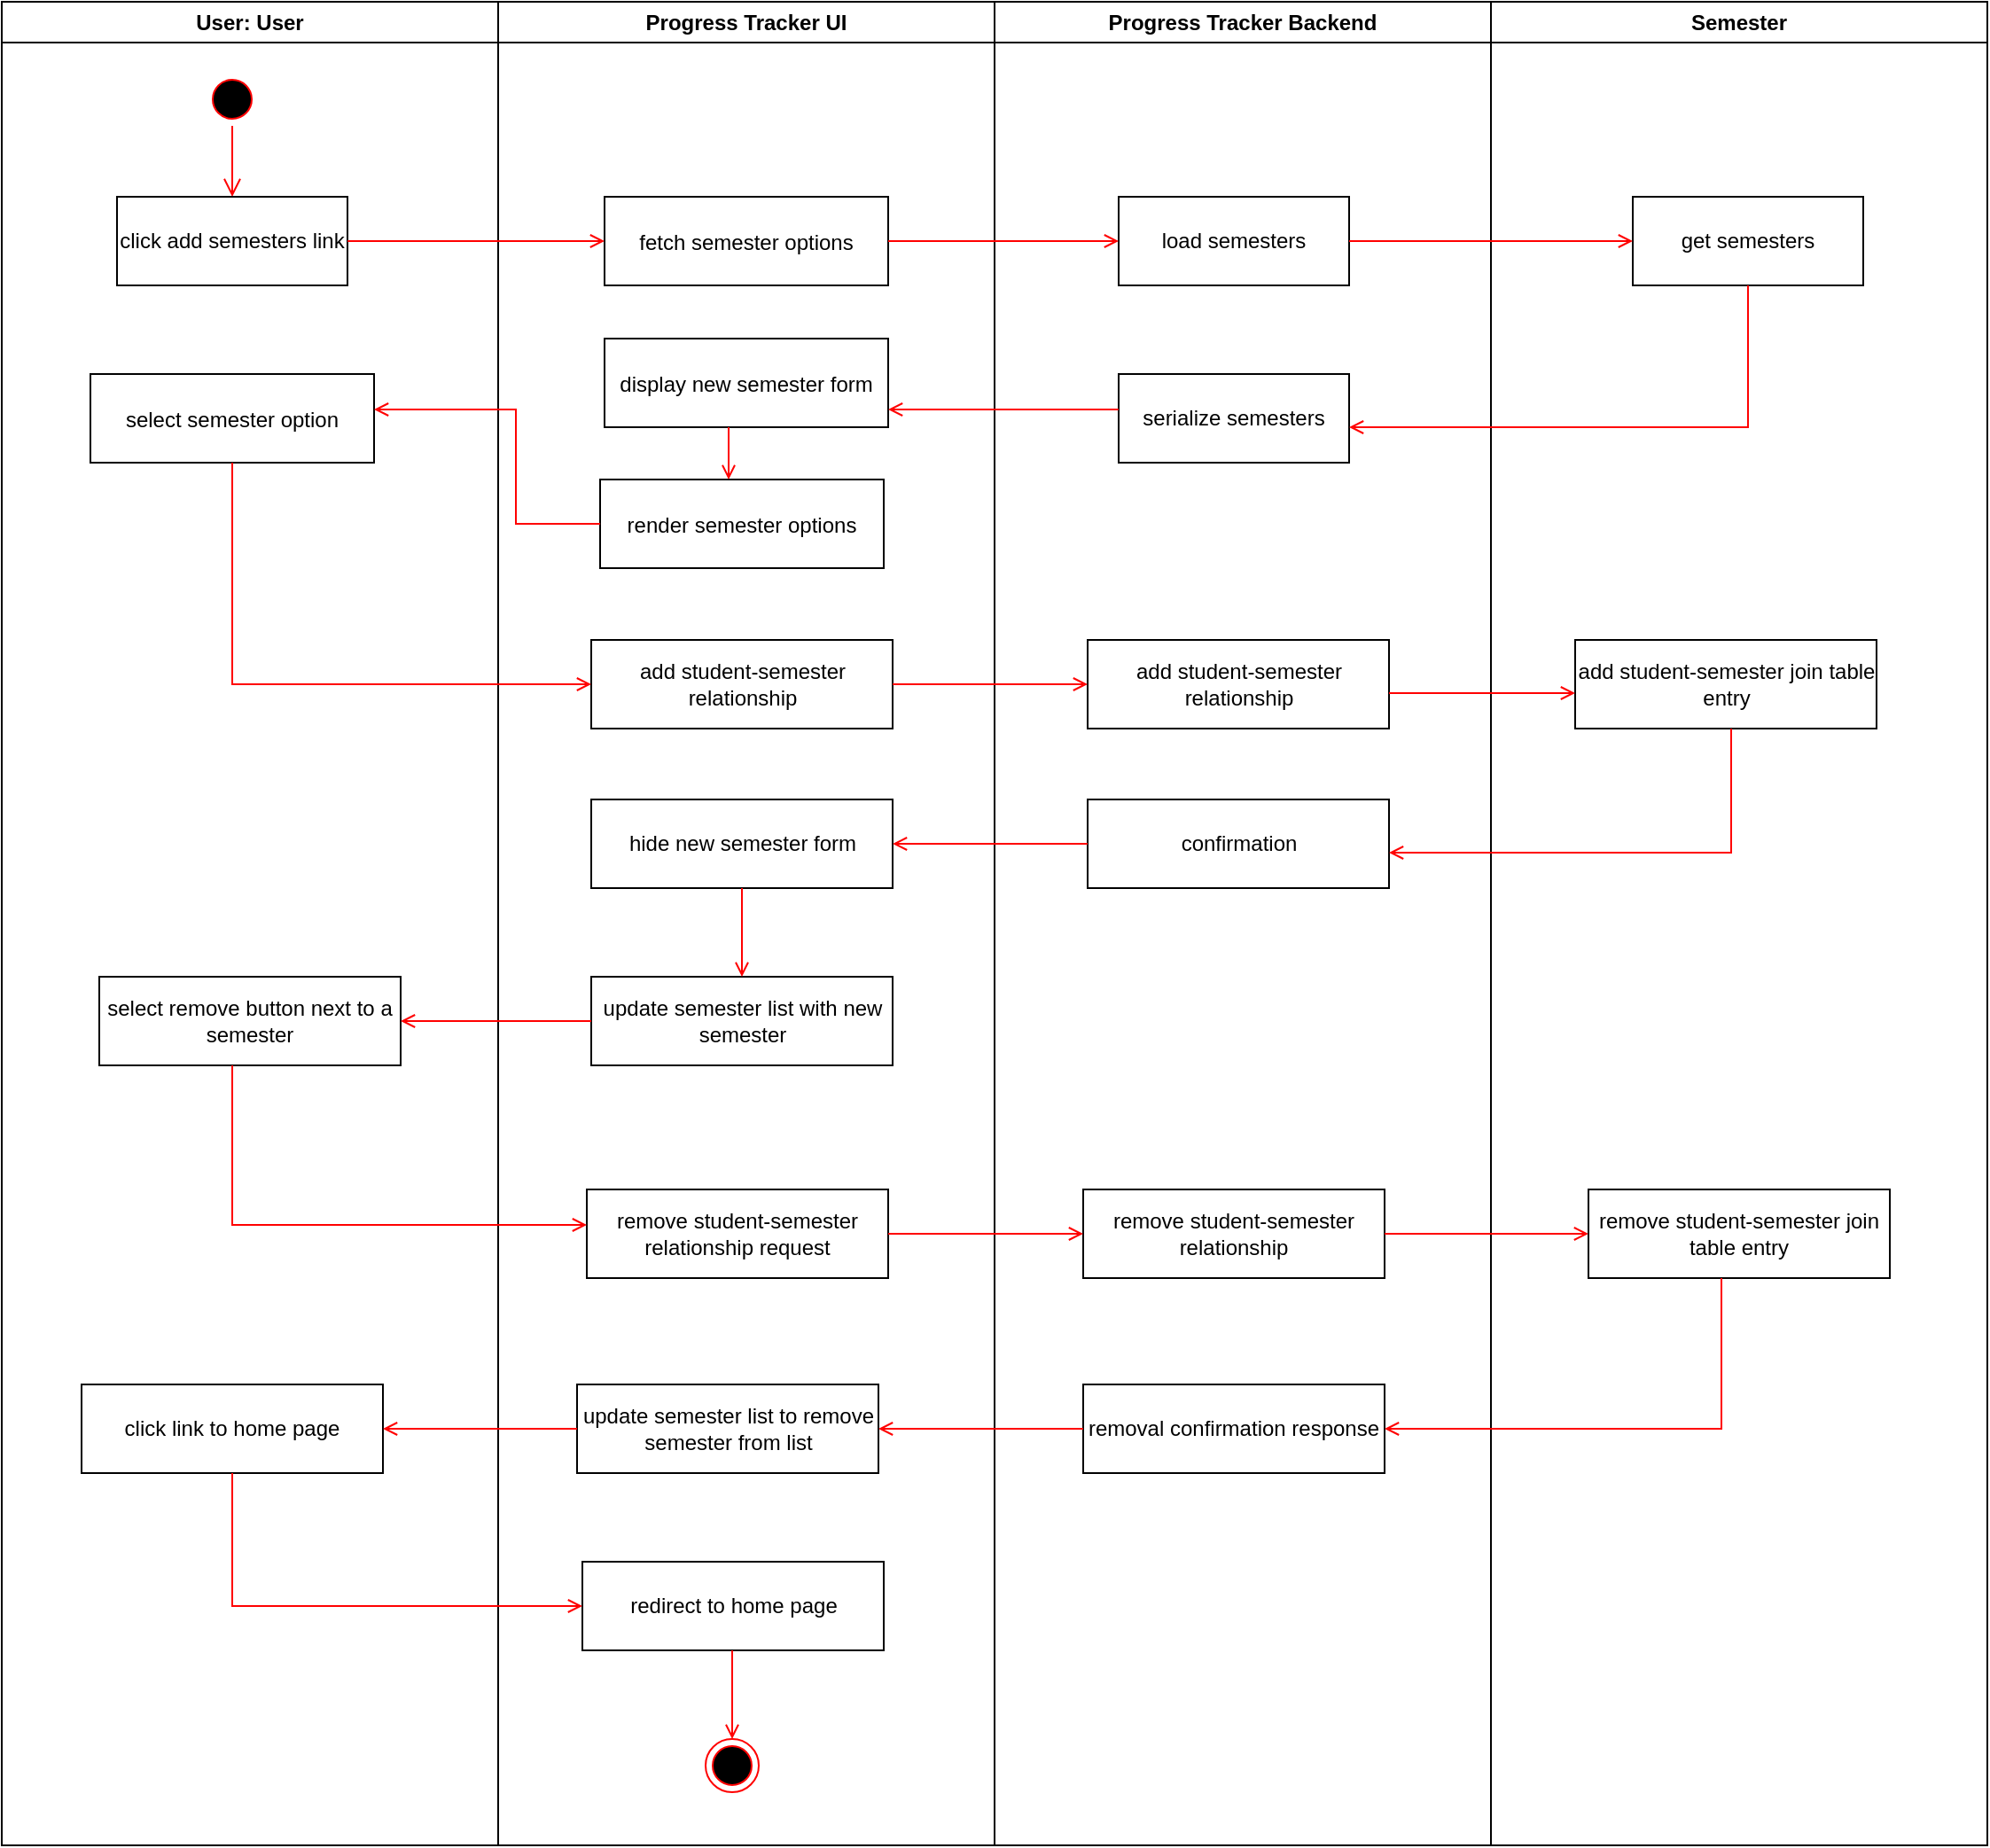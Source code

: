 <?xml version="1.0" encoding="UTF-8"?>
<mxfile compressed="false" version="12.1.7" type="device" pages="1"><diagram id="qxIXQQoXLA4KPB8yL7MM" name="Page-3"><mxGraphModel dx="1722" dy="1054" grid="1" gridSize="10" guides="1" tooltips="1" connect="1" arrows="1" fold="1" page="1" pageScale="1" pageWidth="850" pageHeight="1100" math="0" shadow="0"><root><mxCell id="4MsPIWo7bYqa63KtsmRX-0"/><mxCell id="4MsPIWo7bYqa63KtsmRX-1" parent="4MsPIWo7bYqa63KtsmRX-0"/><mxCell id="LsV0TuWWeMVyQ18mXXkU-35" value="User: User" style="swimlane;whiteSpace=wrap" parent="4MsPIWo7bYqa63KtsmRX-1" vertex="1"><mxGeometry x="440" y="280" width="280" height="1040" as="geometry"/></mxCell><mxCell id="LsV0TuWWeMVyQ18mXXkU-36" value="" style="ellipse;shape=startState;fillColor=#000000;strokeColor=#ff0000;" parent="LsV0TuWWeMVyQ18mXXkU-35" vertex="1"><mxGeometry x="115" y="40" width="30" height="30" as="geometry"/></mxCell><mxCell id="LsV0TuWWeMVyQ18mXXkU-37" value="" style="edgeStyle=elbowEdgeStyle;elbow=horizontal;verticalAlign=bottom;endArrow=open;endSize=8;strokeColor=#FF0000;endFill=1;rounded=0;jumpStyle=arc;" parent="LsV0TuWWeMVyQ18mXXkU-35" source="LsV0TuWWeMVyQ18mXXkU-36" target="LsV0TuWWeMVyQ18mXXkU-38" edge="1"><mxGeometry x="100" y="40" as="geometry"><mxPoint x="115" y="110" as="targetPoint"/></mxGeometry></mxCell><mxCell id="LsV0TuWWeMVyQ18mXXkU-38" value="click add semesters link" style="whiteSpace=wrap;" parent="LsV0TuWWeMVyQ18mXXkU-35" vertex="1"><mxGeometry x="65" y="110" width="130" height="50" as="geometry"/></mxCell><mxCell id="HSbdIBcpOVC56lRU3mkd-8" value="select semester option" style="" vertex="1" parent="LsV0TuWWeMVyQ18mXXkU-35"><mxGeometry x="50" y="210" width="160" height="50" as="geometry"/></mxCell><mxCell id="HSbdIBcpOVC56lRU3mkd-24" value="select remove button next to a semester" style="whiteSpace=wrap;" vertex="1" parent="LsV0TuWWeMVyQ18mXXkU-35"><mxGeometry x="55" y="550" width="170" height="50" as="geometry"/></mxCell><mxCell id="HSbdIBcpOVC56lRU3mkd-36" value="click link to home page" style="whiteSpace=wrap;" vertex="1" parent="LsV0TuWWeMVyQ18mXXkU-35"><mxGeometry x="45" y="780" width="170" height="50" as="geometry"/></mxCell><mxCell id="LsV0TuWWeMVyQ18mXXkU-44" value="Progress Tracker UI" style="swimlane;whiteSpace=wrap" parent="4MsPIWo7bYqa63KtsmRX-1" vertex="1"><mxGeometry x="720" y="280" width="280" height="1040" as="geometry"/></mxCell><mxCell id="LsV0TuWWeMVyQ18mXXkU-39" value="fetch semester options" style="" parent="LsV0TuWWeMVyQ18mXXkU-44" vertex="1"><mxGeometry x="60" y="110" width="160" height="50" as="geometry"/></mxCell><mxCell id="HSbdIBcpOVC56lRU3mkd-0" value="display new semester form" style="" vertex="1" parent="LsV0TuWWeMVyQ18mXXkU-44"><mxGeometry x="60" y="190" width="160" height="50" as="geometry"/></mxCell><mxCell id="HSbdIBcpOVC56lRU3mkd-10" value="add student-semester relationship" style="whiteSpace=wrap;" vertex="1" parent="LsV0TuWWeMVyQ18mXXkU-44"><mxGeometry x="52.5" y="360" width="170" height="50" as="geometry"/></mxCell><mxCell id="HSbdIBcpOVC56lRU3mkd-18" value="hide new semester form" style="whiteSpace=wrap;" vertex="1" parent="LsV0TuWWeMVyQ18mXXkU-44"><mxGeometry x="52.5" y="450" width="170" height="50" as="geometry"/></mxCell><mxCell id="HSbdIBcpOVC56lRU3mkd-20" value="render semester options" style="" vertex="1" parent="LsV0TuWWeMVyQ18mXXkU-44"><mxGeometry x="57.5" y="269.5" width="160" height="50" as="geometry"/></mxCell><mxCell id="HSbdIBcpOVC56lRU3mkd-21" value="" style="endArrow=open;strokeColor=#FF0000;endFill=1;rounded=0;jumpStyle=arc;edgeStyle=elbowEdgeStyle;" edge="1" parent="LsV0TuWWeMVyQ18mXXkU-44" source="HSbdIBcpOVC56lRU3mkd-0" target="HSbdIBcpOVC56lRU3mkd-20"><mxGeometry relative="1" as="geometry"><mxPoint y="280" as="sourcePoint"/><mxPoint x="-130" y="280" as="targetPoint"/><Array as="points"><mxPoint x="130" y="250"/><mxPoint x="-50" y="290"/></Array></mxGeometry></mxCell><mxCell id="HSbdIBcpOVC56lRU3mkd-22" value="update semester list with new semester" style="whiteSpace=wrap;" vertex="1" parent="LsV0TuWWeMVyQ18mXXkU-44"><mxGeometry x="52.5" y="550" width="170" height="50" as="geometry"/></mxCell><mxCell id="HSbdIBcpOVC56lRU3mkd-23" value="" style="endArrow=open;strokeColor=#FF0000;endFill=1;rounded=0;jumpStyle=arc;edgeStyle=elbowEdgeStyle;" edge="1" parent="LsV0TuWWeMVyQ18mXXkU-44" source="HSbdIBcpOVC56lRU3mkd-18" target="HSbdIBcpOVC56lRU3mkd-22"><mxGeometry relative="1" as="geometry"><mxPoint x="40" y="540" as="sourcePoint"/><mxPoint x="-70" y="540" as="targetPoint"/><Array as="points"><mxPoint x="135" y="560"/><mxPoint x="10" y="475"/><mxPoint x="30" y="625"/><mxPoint x="-110" y="635"/></Array></mxGeometry></mxCell><mxCell id="HSbdIBcpOVC56lRU3mkd-26" value="remove student-semester relationship request" style="whiteSpace=wrap;" vertex="1" parent="LsV0TuWWeMVyQ18mXXkU-44"><mxGeometry x="50" y="670" width="170" height="50" as="geometry"/></mxCell><mxCell id="HSbdIBcpOVC56lRU3mkd-34" value="update semester list to remove semester from list" style="whiteSpace=wrap;" vertex="1" parent="LsV0TuWWeMVyQ18mXXkU-44"><mxGeometry x="44.5" y="780" width="170" height="50" as="geometry"/></mxCell><mxCell id="HSbdIBcpOVC56lRU3mkd-37" value="redirect to home page" style="whiteSpace=wrap;" vertex="1" parent="LsV0TuWWeMVyQ18mXXkU-44"><mxGeometry x="47.5" y="880" width="170" height="50" as="geometry"/></mxCell><mxCell id="HSbdIBcpOVC56lRU3mkd-40" value="" style="ellipse;html=1;shape=endState;fillColor=#000000;strokeColor=#ff0000;" vertex="1" parent="LsV0TuWWeMVyQ18mXXkU-44"><mxGeometry x="117" y="980" width="30" height="30" as="geometry"/></mxCell><mxCell id="HSbdIBcpOVC56lRU3mkd-41" value="" style="endArrow=open;strokeColor=#FF0000;endFill=1;rounded=0;jumpStyle=arc;edgeStyle=elbowEdgeStyle;" edge="1" parent="LsV0TuWWeMVyQ18mXXkU-44" source="HSbdIBcpOVC56lRU3mkd-37" target="HSbdIBcpOVC56lRU3mkd-40"><mxGeometry relative="1" as="geometry"><mxPoint x="50" y="942.5" as="sourcePoint"/><mxPoint x="247.5" y="1017.5" as="targetPoint"/><Array as="points"><mxPoint x="132" y="950"/><mxPoint x="50" y="1017.5"/><mxPoint x="338" y="972.5"/><mxPoint x="330.5" y="1397.5"/><mxPoint x="190.5" y="1407.5"/></Array></mxGeometry></mxCell><mxCell id="LsV0TuWWeMVyQ18mXXkU-63" value="Progress Tracker Backend" style="swimlane;whiteSpace=wrap" parent="4MsPIWo7bYqa63KtsmRX-1" vertex="1"><mxGeometry x="1000" y="280" width="280" height="1040" as="geometry"><mxRectangle x="724.5" y="128" width="80" height="23" as="alternateBounds"/></mxGeometry></mxCell><mxCell id="HSbdIBcpOVC56lRU3mkd-1" value="load semesters" style="whiteSpace=wrap;" vertex="1" parent="LsV0TuWWeMVyQ18mXXkU-63"><mxGeometry x="70" y="110" width="130" height="50" as="geometry"/></mxCell><mxCell id="HSbdIBcpOVC56lRU3mkd-3" value="serialize semesters" style="whiteSpace=wrap;" vertex="1" parent="LsV0TuWWeMVyQ18mXXkU-63"><mxGeometry x="70" y="210" width="130" height="50" as="geometry"/></mxCell><mxCell id="HSbdIBcpOVC56lRU3mkd-12" value="add student-semester relationship" style="whiteSpace=wrap;" vertex="1" parent="LsV0TuWWeMVyQ18mXXkU-63"><mxGeometry x="52.5" y="360" width="170" height="50" as="geometry"/></mxCell><mxCell id="HSbdIBcpOVC56lRU3mkd-16" value="confirmation" style="whiteSpace=wrap;" vertex="1" parent="LsV0TuWWeMVyQ18mXXkU-63"><mxGeometry x="52.5" y="450" width="170" height="50" as="geometry"/></mxCell><mxCell id="HSbdIBcpOVC56lRU3mkd-28" value="remove student-semester relationship" style="whiteSpace=wrap;" vertex="1" parent="LsV0TuWWeMVyQ18mXXkU-63"><mxGeometry x="50" y="670" width="170" height="50" as="geometry"/></mxCell><mxCell id="HSbdIBcpOVC56lRU3mkd-32" value="removal confirmation response" style="whiteSpace=wrap;" vertex="1" parent="LsV0TuWWeMVyQ18mXXkU-63"><mxGeometry x="50" y="780" width="170" height="50" as="geometry"/></mxCell><mxCell id="LsV0TuWWeMVyQ18mXXkU-40" value="" style="endArrow=open;strokeColor=#FF0000;endFill=1;rounded=0;jumpStyle=arc;" parent="4MsPIWo7bYqa63KtsmRX-1" source="LsV0TuWWeMVyQ18mXXkU-38" target="LsV0TuWWeMVyQ18mXXkU-39" edge="1"><mxGeometry relative="1" as="geometry"/></mxCell><mxCell id="Nz6OXigeq6Z0XNe9WV_4-0" value="Semester" style="swimlane;whiteSpace=wrap" parent="4MsPIWo7bYqa63KtsmRX-1" vertex="1"><mxGeometry x="1280" y="280" width="280" height="1040" as="geometry"><mxRectangle x="724.5" y="128" width="80" height="23" as="alternateBounds"/></mxGeometry></mxCell><mxCell id="HSbdIBcpOVC56lRU3mkd-2" value="get semesters" style="whiteSpace=wrap;" vertex="1" parent="Nz6OXigeq6Z0XNe9WV_4-0"><mxGeometry x="80" y="110" width="130" height="50" as="geometry"/></mxCell><mxCell id="HSbdIBcpOVC56lRU3mkd-14" value="add student-semester join table entry" style="whiteSpace=wrap;" vertex="1" parent="Nz6OXigeq6Z0XNe9WV_4-0"><mxGeometry x="47.5" y="360" width="170" height="50" as="geometry"/></mxCell><mxCell id="HSbdIBcpOVC56lRU3mkd-29" value="remove student-semester join table entry" style="whiteSpace=wrap;" vertex="1" parent="Nz6OXigeq6Z0XNe9WV_4-0"><mxGeometry x="55" y="670" width="170" height="50" as="geometry"/></mxCell><mxCell id="HSbdIBcpOVC56lRU3mkd-4" value="" style="endArrow=open;strokeColor=#FF0000;endFill=1;rounded=0;jumpStyle=arc;edgeStyle=elbowEdgeStyle;" edge="1" parent="4MsPIWo7bYqa63KtsmRX-1" source="LsV0TuWWeMVyQ18mXXkU-39" target="HSbdIBcpOVC56lRU3mkd-1"><mxGeometry relative="1" as="geometry"><mxPoint x="930" y="460" as="sourcePoint"/><mxPoint x="1090" y="460" as="targetPoint"/></mxGeometry></mxCell><mxCell id="HSbdIBcpOVC56lRU3mkd-5" value="" style="endArrow=open;strokeColor=#FF0000;endFill=1;rounded=0;jumpStyle=arc;edgeStyle=elbowEdgeStyle;" edge="1" parent="4MsPIWo7bYqa63KtsmRX-1" source="HSbdIBcpOVC56lRU3mkd-1" target="HSbdIBcpOVC56lRU3mkd-2"><mxGeometry relative="1" as="geometry"><mxPoint x="1215" y="470" as="sourcePoint"/><mxPoint x="1345" y="470" as="targetPoint"/></mxGeometry></mxCell><mxCell id="HSbdIBcpOVC56lRU3mkd-6" value="" style="endArrow=open;strokeColor=#FF0000;endFill=1;rounded=0;jumpStyle=arc;edgeStyle=elbowEdgeStyle;" edge="1" parent="4MsPIWo7bYqa63KtsmRX-1" source="HSbdIBcpOVC56lRU3mkd-2" target="HSbdIBcpOVC56lRU3mkd-3"><mxGeometry relative="1" as="geometry"><mxPoint x="1350" y="560" as="sourcePoint"/><mxPoint x="1510" y="560" as="targetPoint"/><Array as="points"><mxPoint x="1425" y="520"/></Array></mxGeometry></mxCell><mxCell id="HSbdIBcpOVC56lRU3mkd-7" value="" style="endArrow=open;strokeColor=#FF0000;endFill=1;rounded=0;jumpStyle=arc;edgeStyle=elbowEdgeStyle;" edge="1" parent="4MsPIWo7bYqa63KtsmRX-1" source="HSbdIBcpOVC56lRU3mkd-3" target="HSbdIBcpOVC56lRU3mkd-0"><mxGeometry relative="1" as="geometry"><mxPoint x="1095" y="560" as="sourcePoint"/><mxPoint x="870" y="640" as="targetPoint"/><Array as="points"><mxPoint x="1000" y="510"/><mxPoint x="1020" y="520"/></Array></mxGeometry></mxCell><mxCell id="HSbdIBcpOVC56lRU3mkd-9" value="" style="endArrow=open;strokeColor=#FF0000;endFill=1;rounded=0;jumpStyle=arc;edgeStyle=elbowEdgeStyle;" edge="1" parent="4MsPIWo7bYqa63KtsmRX-1" source="HSbdIBcpOVC56lRU3mkd-20" target="HSbdIBcpOVC56lRU3mkd-8"><mxGeometry relative="1" as="geometry"><mxPoint x="770" y="580" as="sourcePoint"/><mxPoint x="640" y="580" as="targetPoint"/><Array as="points"><mxPoint x="730" y="510"/><mxPoint x="710" y="520"/></Array></mxGeometry></mxCell><mxCell id="HSbdIBcpOVC56lRU3mkd-11" value="" style="endArrow=open;strokeColor=#FF0000;endFill=1;rounded=0;jumpStyle=arc;edgeStyle=elbowEdgeStyle;" edge="1" parent="4MsPIWo7bYqa63KtsmRX-1" source="HSbdIBcpOVC56lRU3mkd-8" target="HSbdIBcpOVC56lRU3mkd-10"><mxGeometry relative="1" as="geometry"><mxPoint x="690" y="620" as="sourcePoint"/><mxPoint x="560" y="620" as="targetPoint"/><Array as="points"><mxPoint x="570" y="615"/></Array></mxGeometry></mxCell><mxCell id="HSbdIBcpOVC56lRU3mkd-13" value="" style="endArrow=open;strokeColor=#FF0000;endFill=1;rounded=0;jumpStyle=arc;edgeStyle=elbowEdgeStyle;" edge="1" parent="4MsPIWo7bYqa63KtsmRX-1" source="HSbdIBcpOVC56lRU3mkd-10" target="HSbdIBcpOVC56lRU3mkd-12"><mxGeometry relative="1" as="geometry"><mxPoint x="887.5" y="610" as="sourcePoint"/><mxPoint x="1092.5" y="685" as="targetPoint"/><Array as="points"><mxPoint x="1017.5" y="665"/><mxPoint x="1027.5" y="675"/><mxPoint x="887.5" y="685"/></Array></mxGeometry></mxCell><mxCell id="HSbdIBcpOVC56lRU3mkd-15" value="" style="endArrow=open;strokeColor=#FF0000;endFill=1;rounded=0;jumpStyle=arc;edgeStyle=elbowEdgeStyle;" edge="1" parent="4MsPIWo7bYqa63KtsmRX-1" source="HSbdIBcpOVC56lRU3mkd-12" target="HSbdIBcpOVC56lRU3mkd-14"><mxGeometry relative="1" as="geometry"><mxPoint x="1247.5" y="710" as="sourcePoint"/><mxPoint x="1357.5" y="710" as="targetPoint"/><Array as="points"><mxPoint x="1277.5" y="670"/><mxPoint x="1332.5" y="720"/><mxPoint x="1192.5" y="730"/></Array></mxGeometry></mxCell><mxCell id="HSbdIBcpOVC56lRU3mkd-17" value="" style="endArrow=open;strokeColor=#FF0000;endFill=1;rounded=0;jumpStyle=arc;edgeStyle=elbowEdgeStyle;" edge="1" parent="4MsPIWo7bYqa63KtsmRX-1" source="HSbdIBcpOVC56lRU3mkd-14" target="HSbdIBcpOVC56lRU3mkd-16"><mxGeometry relative="1" as="geometry"><mxPoint x="1360" y="770" as="sourcePoint"/><mxPoint x="1465" y="770" as="targetPoint"/><Array as="points"><mxPoint x="1415.5" y="760"/><mxPoint x="1470" y="820"/><mxPoint x="1330" y="830"/></Array></mxGeometry></mxCell><mxCell id="HSbdIBcpOVC56lRU3mkd-19" value="" style="endArrow=open;strokeColor=#FF0000;endFill=1;rounded=0;jumpStyle=arc;edgeStyle=elbowEdgeStyle;" edge="1" parent="4MsPIWo7bYqa63KtsmRX-1" source="HSbdIBcpOVC56lRU3mkd-16" target="HSbdIBcpOVC56lRU3mkd-18"><mxGeometry relative="1" as="geometry"><mxPoint x="957.5" y="830" as="sourcePoint"/><mxPoint x="1067.5" y="830" as="targetPoint"/><Array as="points"><mxPoint x="997.5" y="755"/><mxPoint x="1042.5" y="840"/><mxPoint x="902.5" y="850"/></Array></mxGeometry></mxCell><mxCell id="HSbdIBcpOVC56lRU3mkd-25" value="" style="endArrow=open;strokeColor=#FF0000;endFill=1;rounded=0;jumpStyle=arc;edgeStyle=elbowEdgeStyle;" edge="1" parent="4MsPIWo7bYqa63KtsmRX-1" source="HSbdIBcpOVC56lRU3mkd-22" target="HSbdIBcpOVC56lRU3mkd-24"><mxGeometry relative="1" as="geometry"><mxPoint x="760" y="930" as="sourcePoint"/><mxPoint x="650" y="930" as="targetPoint"/><Array as="points"><mxPoint x="720" y="855"/><mxPoint x="750" y="1015"/><mxPoint x="610" y="1025"/></Array></mxGeometry></mxCell><mxCell id="HSbdIBcpOVC56lRU3mkd-27" value="" style="endArrow=open;strokeColor=#FF0000;endFill=1;rounded=0;jumpStyle=arc;edgeStyle=elbowEdgeStyle;" edge="1" parent="4MsPIWo7bYqa63KtsmRX-1" source="HSbdIBcpOVC56lRU3mkd-24" target="HSbdIBcpOVC56lRU3mkd-26"><mxGeometry relative="1" as="geometry"><mxPoint x="717.5" y="980.0" as="sourcePoint"/><mxPoint x="610" y="980.0" as="targetPoint"/><Array as="points"><mxPoint x="570" y="970"/><mxPoint x="695" y="1140"/><mxPoint x="555" y="1150"/></Array></mxGeometry></mxCell><mxCell id="HSbdIBcpOVC56lRU3mkd-30" value="" style="endArrow=open;strokeColor=#FF0000;endFill=1;rounded=0;jumpStyle=arc;edgeStyle=elbowEdgeStyle;" edge="1" parent="4MsPIWo7bYqa63KtsmRX-1" source="HSbdIBcpOVC56lRU3mkd-26" target="HSbdIBcpOVC56lRU3mkd-28"><mxGeometry relative="1" as="geometry"><mxPoint x="849.5" y="980.0" as="sourcePoint"/><mxPoint x="1049.5" y="1070.0" as="targetPoint"/><Array as="points"><mxPoint x="1000" y="975"/><mxPoint x="974.5" y="1240"/><mxPoint x="834.5" y="1250"/></Array></mxGeometry></mxCell><mxCell id="HSbdIBcpOVC56lRU3mkd-31" value="" style="endArrow=open;strokeColor=#FF0000;endFill=1;rounded=0;jumpStyle=arc;edgeStyle=elbowEdgeStyle;" edge="1" parent="4MsPIWo7bYqa63KtsmRX-1" source="HSbdIBcpOVC56lRU3mkd-28" target="HSbdIBcpOVC56lRU3mkd-29"><mxGeometry relative="1" as="geometry"><mxPoint x="1220" y="1030.0" as="sourcePoint"/><mxPoint x="1330" y="1030.0" as="targetPoint"/><Array as="points"><mxPoint x="1280" y="975"/><mxPoint x="1254.5" y="1295"/><mxPoint x="1114.5" y="1305"/></Array></mxGeometry></mxCell><mxCell id="HSbdIBcpOVC56lRU3mkd-33" value="" style="endArrow=open;strokeColor=#FF0000;endFill=1;rounded=0;jumpStyle=arc;edgeStyle=elbowEdgeStyle;" edge="1" parent="4MsPIWo7bYqa63KtsmRX-1" source="HSbdIBcpOVC56lRU3mkd-29" target="HSbdIBcpOVC56lRU3mkd-32"><mxGeometry relative="1" as="geometry"><mxPoint x="1327.5" y="1099.0" as="sourcePoint"/><mxPoint x="1442.5" y="1099.0" as="targetPoint"/><Array as="points"><mxPoint x="1410" y="1085"/><mxPoint x="1362" y="1419"/><mxPoint x="1222" y="1429"/></Array></mxGeometry></mxCell><mxCell id="HSbdIBcpOVC56lRU3mkd-35" value="" style="endArrow=open;strokeColor=#FF0000;endFill=1;rounded=0;jumpStyle=arc;edgeStyle=elbowEdgeStyle;" edge="1" parent="4MsPIWo7bYqa63KtsmRX-1" source="HSbdIBcpOVC56lRU3mkd-32" target="HSbdIBcpOVC56lRU3mkd-34"><mxGeometry relative="1" as="geometry"><mxPoint x="940" y="1190.0" as="sourcePoint"/><mxPoint x="1050" y="1190.0" as="targetPoint"/><Array as="points"><mxPoint x="990" y="1085"/><mxPoint x="974.5" y="1455"/><mxPoint x="834.5" y="1465"/></Array></mxGeometry></mxCell><mxCell id="HSbdIBcpOVC56lRU3mkd-38" value="" style="endArrow=open;strokeColor=#FF0000;endFill=1;rounded=0;jumpStyle=arc;edgeStyle=elbowEdgeStyle;" edge="1" parent="4MsPIWo7bYqa63KtsmRX-1" source="HSbdIBcpOVC56lRU3mkd-34" target="HSbdIBcpOVC56lRU3mkd-36"><mxGeometry relative="1" as="geometry"><mxPoint x="778" y="1140.0" as="sourcePoint"/><mxPoint x="662.5" y="1140.0" as="targetPoint"/><Array as="points"><mxPoint x="710" y="1085"/><mxPoint x="702.5" y="1510"/><mxPoint x="562.5" y="1520"/></Array></mxGeometry></mxCell><mxCell id="HSbdIBcpOVC56lRU3mkd-39" value="" style="endArrow=open;strokeColor=#FF0000;endFill=1;rounded=0;jumpStyle=arc;edgeStyle=elbowEdgeStyle;" edge="1" parent="4MsPIWo7bYqa63KtsmRX-1" source="HSbdIBcpOVC56lRU3mkd-36" target="HSbdIBcpOVC56lRU3mkd-37"><mxGeometry relative="1" as="geometry"><mxPoint x="912.5" y="1140.0" as="sourcePoint"/><mxPoint x="803" y="1140.0" as="targetPoint"/><Array as="points"><mxPoint x="570" y="1185"/><mxPoint x="858" y="1140"/><mxPoint x="850.5" y="1565"/><mxPoint x="710.5" y="1575"/></Array></mxGeometry></mxCell></root></mxGraphModel></diagram></mxfile>